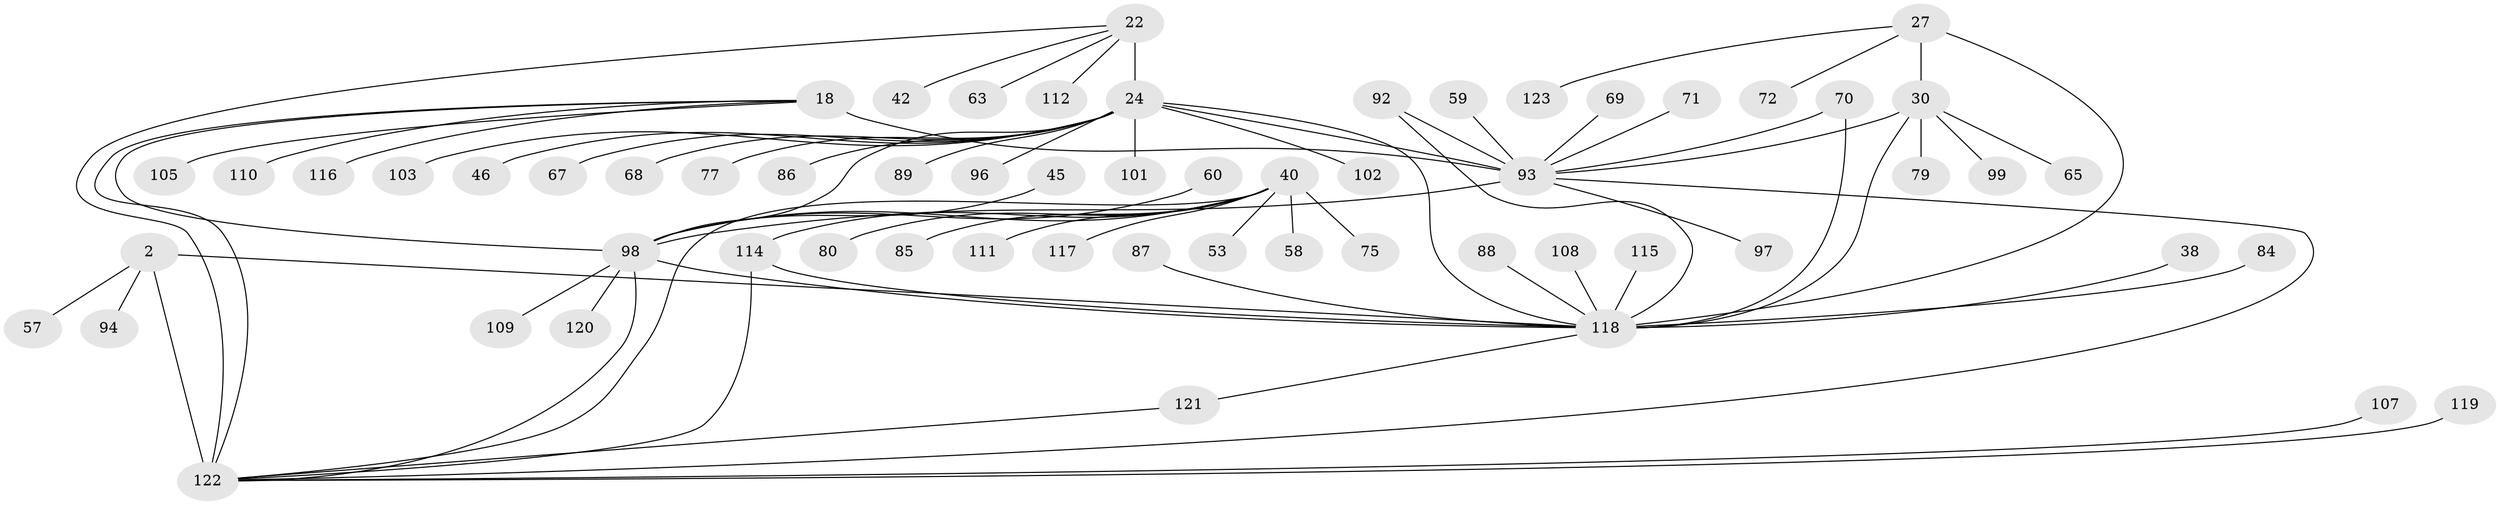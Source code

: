 // original degree distribution, {7: 0.04878048780487805, 6: 0.032520325203252036, 12: 0.016260162601626018, 8: 0.056910569105691054, 9: 0.04878048780487805, 10: 0.032520325203252036, 19: 0.008130081300813009, 4: 0.016260162601626018, 1: 0.5772357723577236, 2: 0.13008130081300814, 5: 0.008130081300813009, 3: 0.024390243902439025}
// Generated by graph-tools (version 1.1) at 2025/57/03/04/25 21:57:51]
// undirected, 61 vertices, 75 edges
graph export_dot {
graph [start="1"]
  node [color=gray90,style=filled];
  2 [super="+1"];
  18 [super="+14"];
  22 [super="+20"];
  24 [super="+19+23"];
  27 [super="+26"];
  30 [super="+25"];
  38;
  40 [super="+32"];
  42;
  45;
  46;
  53;
  57;
  58;
  59;
  60;
  63 [super="+44"];
  65;
  67;
  68;
  69;
  70;
  71;
  72;
  75;
  77;
  79;
  80;
  84;
  85;
  86;
  87;
  88;
  89;
  92;
  93 [super="+76+34+66+33+41+39+47+48+50+52+54"];
  94;
  96;
  97;
  98 [super="+43"];
  99 [super="+62"];
  101;
  102;
  103;
  105;
  107;
  108;
  109;
  110;
  111;
  112;
  114 [super="+81+100+113"];
  115;
  116;
  117;
  118 [super="+64"];
  119 [super="+91"];
  120;
  121 [super="+73"];
  122 [super="+51+104+106"];
  123;
  2 -- 57;
  2 -- 94;
  2 -- 118;
  2 -- 122 [weight=8];
  18 -- 105;
  18 -- 116;
  18 -- 110;
  18 -- 93 [weight=8];
  18 -- 98;
  18 -- 122;
  22 -- 24 [weight=8];
  22 -- 112;
  22 -- 42;
  22 -- 63;
  22 -- 122;
  24 -- 68;
  24 -- 96;
  24 -- 102;
  24 -- 103;
  24 -- 89;
  24 -- 86;
  24 -- 93 [weight=2];
  24 -- 67;
  24 -- 101;
  24 -- 77;
  24 -- 46;
  24 -- 118 [weight=4];
  24 -- 98;
  27 -- 30 [weight=4];
  27 -- 72;
  27 -- 123;
  27 -- 118 [weight=4];
  30 -- 65;
  30 -- 79;
  30 -- 99;
  30 -- 93;
  30 -- 118 [weight=4];
  38 -- 118;
  40 -- 98 [weight=8];
  40 -- 75;
  40 -- 111;
  40 -- 80;
  40 -- 114;
  40 -- 85;
  40 -- 53;
  40 -- 117;
  40 -- 58;
  40 -- 122;
  45 -- 98;
  59 -- 93;
  60 -- 98;
  69 -- 93;
  70 -- 93;
  70 -- 118;
  71 -- 93;
  84 -- 118;
  87 -- 118;
  88 -- 118;
  92 -- 93;
  92 -- 118;
  93 -- 97;
  93 -- 98;
  93 -- 122;
  98 -- 109;
  98 -- 118 [weight=2];
  98 -- 122;
  98 -- 120;
  107 -- 122;
  108 -- 118;
  114 -- 118 [weight=2];
  114 -- 122;
  115 -- 118;
  118 -- 121;
  119 -- 122;
  121 -- 122;
}
